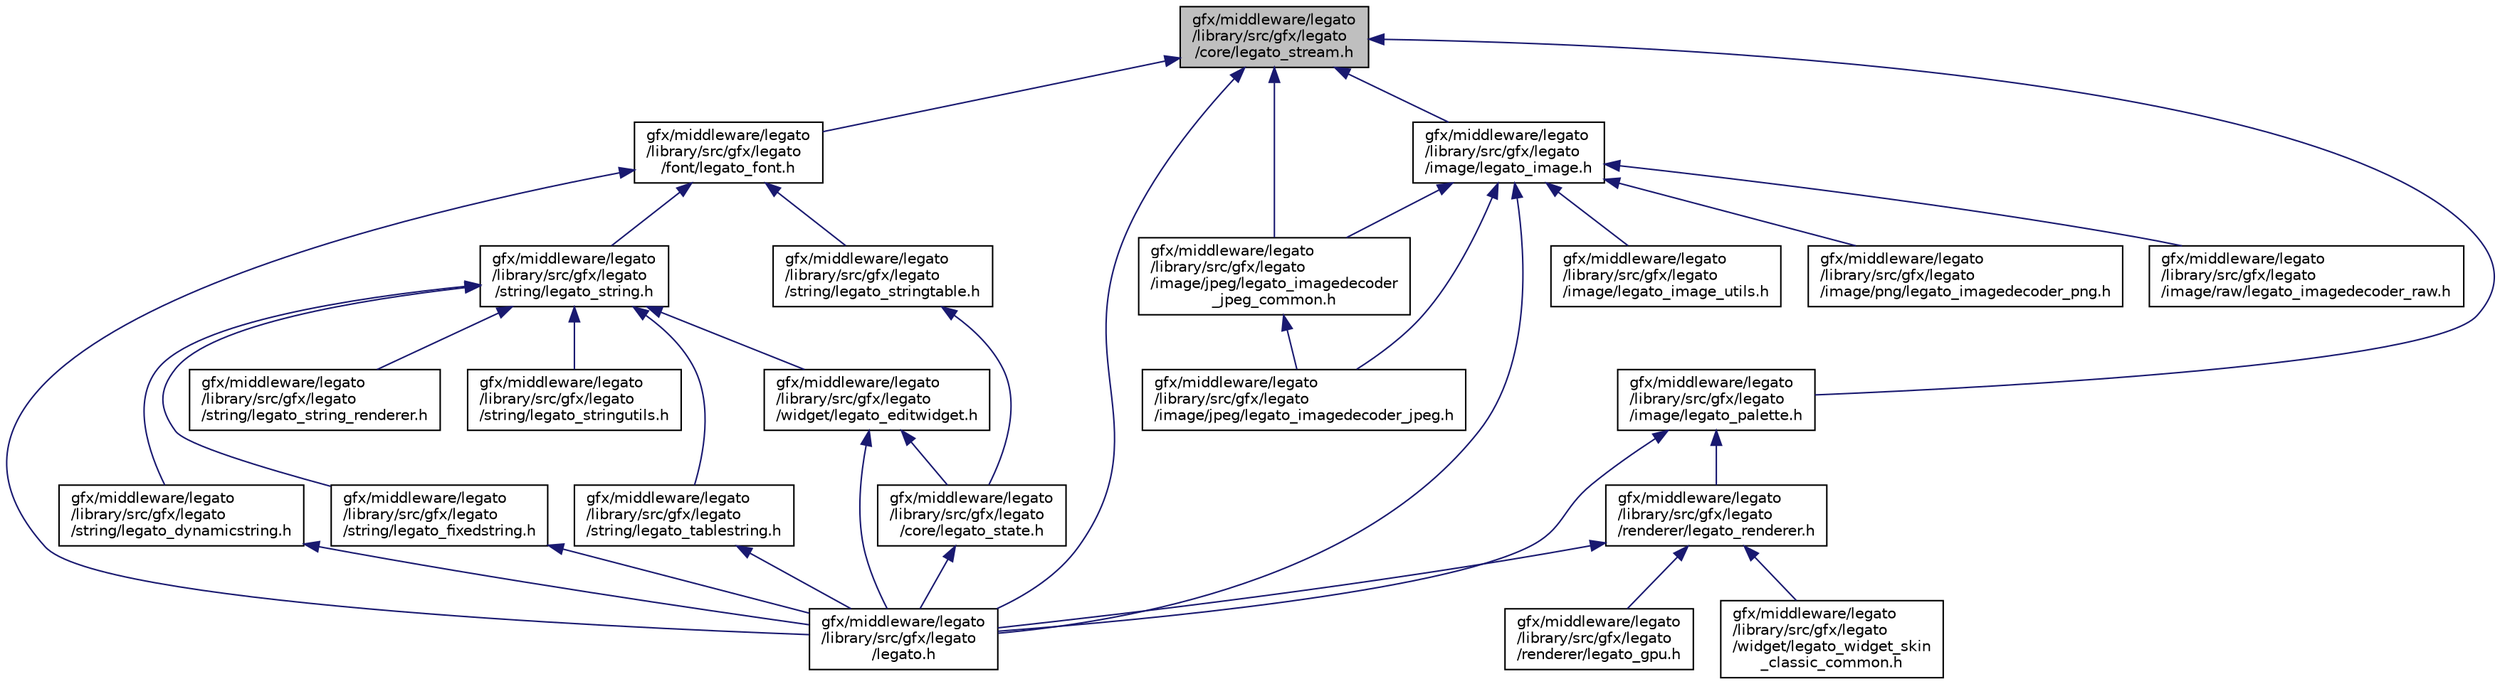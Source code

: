digraph "gfx/middleware/legato/library/src/gfx/legato/core/legato_stream.h"
{
 // LATEX_PDF_SIZE
  edge [fontname="Helvetica",fontsize="10",labelfontname="Helvetica",labelfontsize="10"];
  node [fontname="Helvetica",fontsize="10",shape=record];
  Node1 [label="gfx/middleware/legato\l/library/src/gfx/legato\l/core/legato_stream.h",height=0.2,width=0.4,color="black", fillcolor="grey75", style="filled", fontcolor="black",tooltip="Defines a common header for all stream operations."];
  Node1 -> Node2 [dir="back",color="midnightblue",fontsize="10",style="solid",fontname="Helvetica"];
  Node2 [label="gfx/middleware/legato\l/library/src/gfx/legato\l/font/legato_font.h",height=0.2,width=0.4,color="black", fillcolor="white", style="filled",URL="$legato__font_8h.html",tooltip="Font functions and definitions."];
  Node2 -> Node3 [dir="back",color="midnightblue",fontsize="10",style="solid",fontname="Helvetica"];
  Node3 [label="gfx/middleware/legato\l/library/src/gfx/legato\l/legato.h",height=0.2,width=0.4,color="black", fillcolor="white", style="filled",URL="$legato_8h.html",tooltip="The header file joins all header files used in the graphics object library."];
  Node2 -> Node4 [dir="back",color="midnightblue",fontsize="10",style="solid",fontname="Helvetica"];
  Node4 [label="gfx/middleware/legato\l/library/src/gfx/legato\l/string/legato_string.h",height=0.2,width=0.4,color="black", fillcolor="white", style="filled",URL="$legato__string_8h.html",tooltip="Fixed string functions and definitions."];
  Node4 -> Node5 [dir="back",color="midnightblue",fontsize="10",style="solid",fontname="Helvetica"];
  Node5 [label="gfx/middleware/legato\l/library/src/gfx/legato\l/string/legato_dynamicstring.h",height=0.2,width=0.4,color="black", fillcolor="white", style="filled",URL="$legato__dynamicstring_8h.html",tooltip="Dynamic string functions and definitions."];
  Node5 -> Node3 [dir="back",color="midnightblue",fontsize="10",style="solid",fontname="Helvetica"];
  Node4 -> Node6 [dir="back",color="midnightblue",fontsize="10",style="solid",fontname="Helvetica"];
  Node6 [label="gfx/middleware/legato\l/library/src/gfx/legato\l/string/legato_fixedstring.h",height=0.2,width=0.4,color="black", fillcolor="white", style="filled",URL="$legato__fixedstring_8h.html",tooltip="Fixed string functions and definitions."];
  Node6 -> Node3 [dir="back",color="midnightblue",fontsize="10",style="solid",fontname="Helvetica"];
  Node4 -> Node7 [dir="back",color="midnightblue",fontsize="10",style="solid",fontname="Helvetica"];
  Node7 [label="gfx/middleware/legato\l/library/src/gfx/legato\l/string/legato_string_renderer.h",height=0.2,width=0.4,color="black", fillcolor="white", style="filled",URL="$legato__string__renderer_8h.html",tooltip="String Renderer."];
  Node4 -> Node8 [dir="back",color="midnightblue",fontsize="10",style="solid",fontname="Helvetica"];
  Node8 [label="gfx/middleware/legato\l/library/src/gfx/legato\l/string/legato_stringutils.h",height=0.2,width=0.4,color="black", fillcolor="white", style="filled",URL="$legato__stringutils_8h.html",tooltip="String utility functions and definitions."];
  Node4 -> Node9 [dir="back",color="midnightblue",fontsize="10",style="solid",fontname="Helvetica"];
  Node9 [label="gfx/middleware/legato\l/library/src/gfx/legato\l/string/legato_tablestring.h",height=0.2,width=0.4,color="black", fillcolor="white", style="filled",URL="$legato__tablestring_8h_source.html",tooltip=" "];
  Node9 -> Node3 [dir="back",color="midnightblue",fontsize="10",style="solid",fontname="Helvetica"];
  Node4 -> Node10 [dir="back",color="midnightblue",fontsize="10",style="solid",fontname="Helvetica"];
  Node10 [label="gfx/middleware/legato\l/library/src/gfx/legato\l/widget/legato_editwidget.h",height=0.2,width=0.4,color="black", fillcolor="white", style="filled",URL="$legato__editwidget_8h.html",tooltip="Edit widget functions and definitions."];
  Node10 -> Node11 [dir="back",color="midnightblue",fontsize="10",style="solid",fontname="Helvetica"];
  Node11 [label="gfx/middleware/legato\l/library/src/gfx/legato\l/core/legato_state.h",height=0.2,width=0.4,color="black", fillcolor="white", style="filled",URL="$legato__state_8h.html",tooltip=" "];
  Node11 -> Node3 [dir="back",color="midnightblue",fontsize="10",style="solid",fontname="Helvetica"];
  Node10 -> Node3 [dir="back",color="midnightblue",fontsize="10",style="solid",fontname="Helvetica"];
  Node2 -> Node12 [dir="back",color="midnightblue",fontsize="10",style="solid",fontname="Helvetica"];
  Node12 [label="gfx/middleware/legato\l/library/src/gfx/legato\l/string/legato_stringtable.h",height=0.2,width=0.4,color="black", fillcolor="white", style="filled",URL="$legato__stringtable_8h.html",tooltip="String table functions and definitions."];
  Node12 -> Node11 [dir="back",color="midnightblue",fontsize="10",style="solid",fontname="Helvetica"];
  Node1 -> Node13 [dir="back",color="midnightblue",fontsize="10",style="solid",fontname="Helvetica"];
  Node13 [label="gfx/middleware/legato\l/library/src/gfx/legato\l/image/jpeg/legato_imagedecoder\l_jpeg_common.h",height=0.2,width=0.4,color="black", fillcolor="white", style="filled",URL="$legato__imagedecoder__jpeg__common_8h_source.html",tooltip=" "];
  Node13 -> Node14 [dir="back",color="midnightblue",fontsize="10",style="solid",fontname="Helvetica"];
  Node14 [label="gfx/middleware/legato\l/library/src/gfx/legato\l/image/jpeg/legato_imagedecoder_jpeg.h",height=0.2,width=0.4,color="black", fillcolor="white", style="filled",URL="$legato__imagedecoder__jpeg_8h_source.html",tooltip=" "];
  Node1 -> Node15 [dir="back",color="midnightblue",fontsize="10",style="solid",fontname="Helvetica"];
  Node15 [label="gfx/middleware/legato\l/library/src/gfx/legato\l/image/legato_image.h",height=0.2,width=0.4,color="black", fillcolor="white", style="filled",URL="$legato__image_8h.html",tooltip="Image functions and defintions."];
  Node15 -> Node14 [dir="back",color="midnightblue",fontsize="10",style="solid",fontname="Helvetica"];
  Node15 -> Node13 [dir="back",color="midnightblue",fontsize="10",style="solid",fontname="Helvetica"];
  Node15 -> Node16 [dir="back",color="midnightblue",fontsize="10",style="solid",fontname="Helvetica"];
  Node16 [label="gfx/middleware/legato\l/library/src/gfx/legato\l/image/legato_image_utils.h",height=0.2,width=0.4,color="black", fillcolor="white", style="filled",URL="$legato__image__utils_8h_source.html",tooltip=" "];
  Node15 -> Node17 [dir="back",color="midnightblue",fontsize="10",style="solid",fontname="Helvetica"];
  Node17 [label="gfx/middleware/legato\l/library/src/gfx/legato\l/image/png/legato_imagedecoder_png.h",height=0.2,width=0.4,color="black", fillcolor="white", style="filled",URL="$legato__imagedecoder__png_8h_source.html",tooltip=" "];
  Node15 -> Node18 [dir="back",color="midnightblue",fontsize="10",style="solid",fontname="Helvetica"];
  Node18 [label="gfx/middleware/legato\l/library/src/gfx/legato\l/image/raw/legato_imagedecoder_raw.h",height=0.2,width=0.4,color="black", fillcolor="white", style="filled",URL="$legato__imagedecoder__raw_8h_source.html",tooltip=" "];
  Node15 -> Node3 [dir="back",color="midnightblue",fontsize="10",style="solid",fontname="Helvetica"];
  Node1 -> Node19 [dir="back",color="midnightblue",fontsize="10",style="solid",fontname="Helvetica"];
  Node19 [label="gfx/middleware/legato\l/library/src/gfx/legato\l/image/legato_palette.h",height=0.2,width=0.4,color="black", fillcolor="white", style="filled",URL="$legato__palette_8h_source.html",tooltip=" "];
  Node19 -> Node3 [dir="back",color="midnightblue",fontsize="10",style="solid",fontname="Helvetica"];
  Node19 -> Node20 [dir="back",color="midnightblue",fontsize="10",style="solid",fontname="Helvetica"];
  Node20 [label="gfx/middleware/legato\l/library/src/gfx/legato\l/renderer/legato_renderer.h",height=0.2,width=0.4,color="black", fillcolor="white", style="filled",URL="$legato__renderer_8h.html",tooltip=" "];
  Node20 -> Node3 [dir="back",color="midnightblue",fontsize="10",style="solid",fontname="Helvetica"];
  Node20 -> Node21 [dir="back",color="midnightblue",fontsize="10",style="solid",fontname="Helvetica"];
  Node21 [label="gfx/middleware/legato\l/library/src/gfx/legato\l/renderer/legato_gpu.h",height=0.2,width=0.4,color="black", fillcolor="white", style="filled",URL="$legato__gpu_8h.html",tooltip="Defines wrapper for interfacing with Harmony GPU interface."];
  Node20 -> Node22 [dir="back",color="midnightblue",fontsize="10",style="solid",fontname="Helvetica"];
  Node22 [label="gfx/middleware/legato\l/library/src/gfx/legato\l/widget/legato_widget_skin\l_classic_common.h",height=0.2,width=0.4,color="black", fillcolor="white", style="filled",URL="$legato__widget__skin__classic__common_8h_source.html",tooltip=" "];
  Node1 -> Node3 [dir="back",color="midnightblue",fontsize="10",style="solid",fontname="Helvetica"];
}
